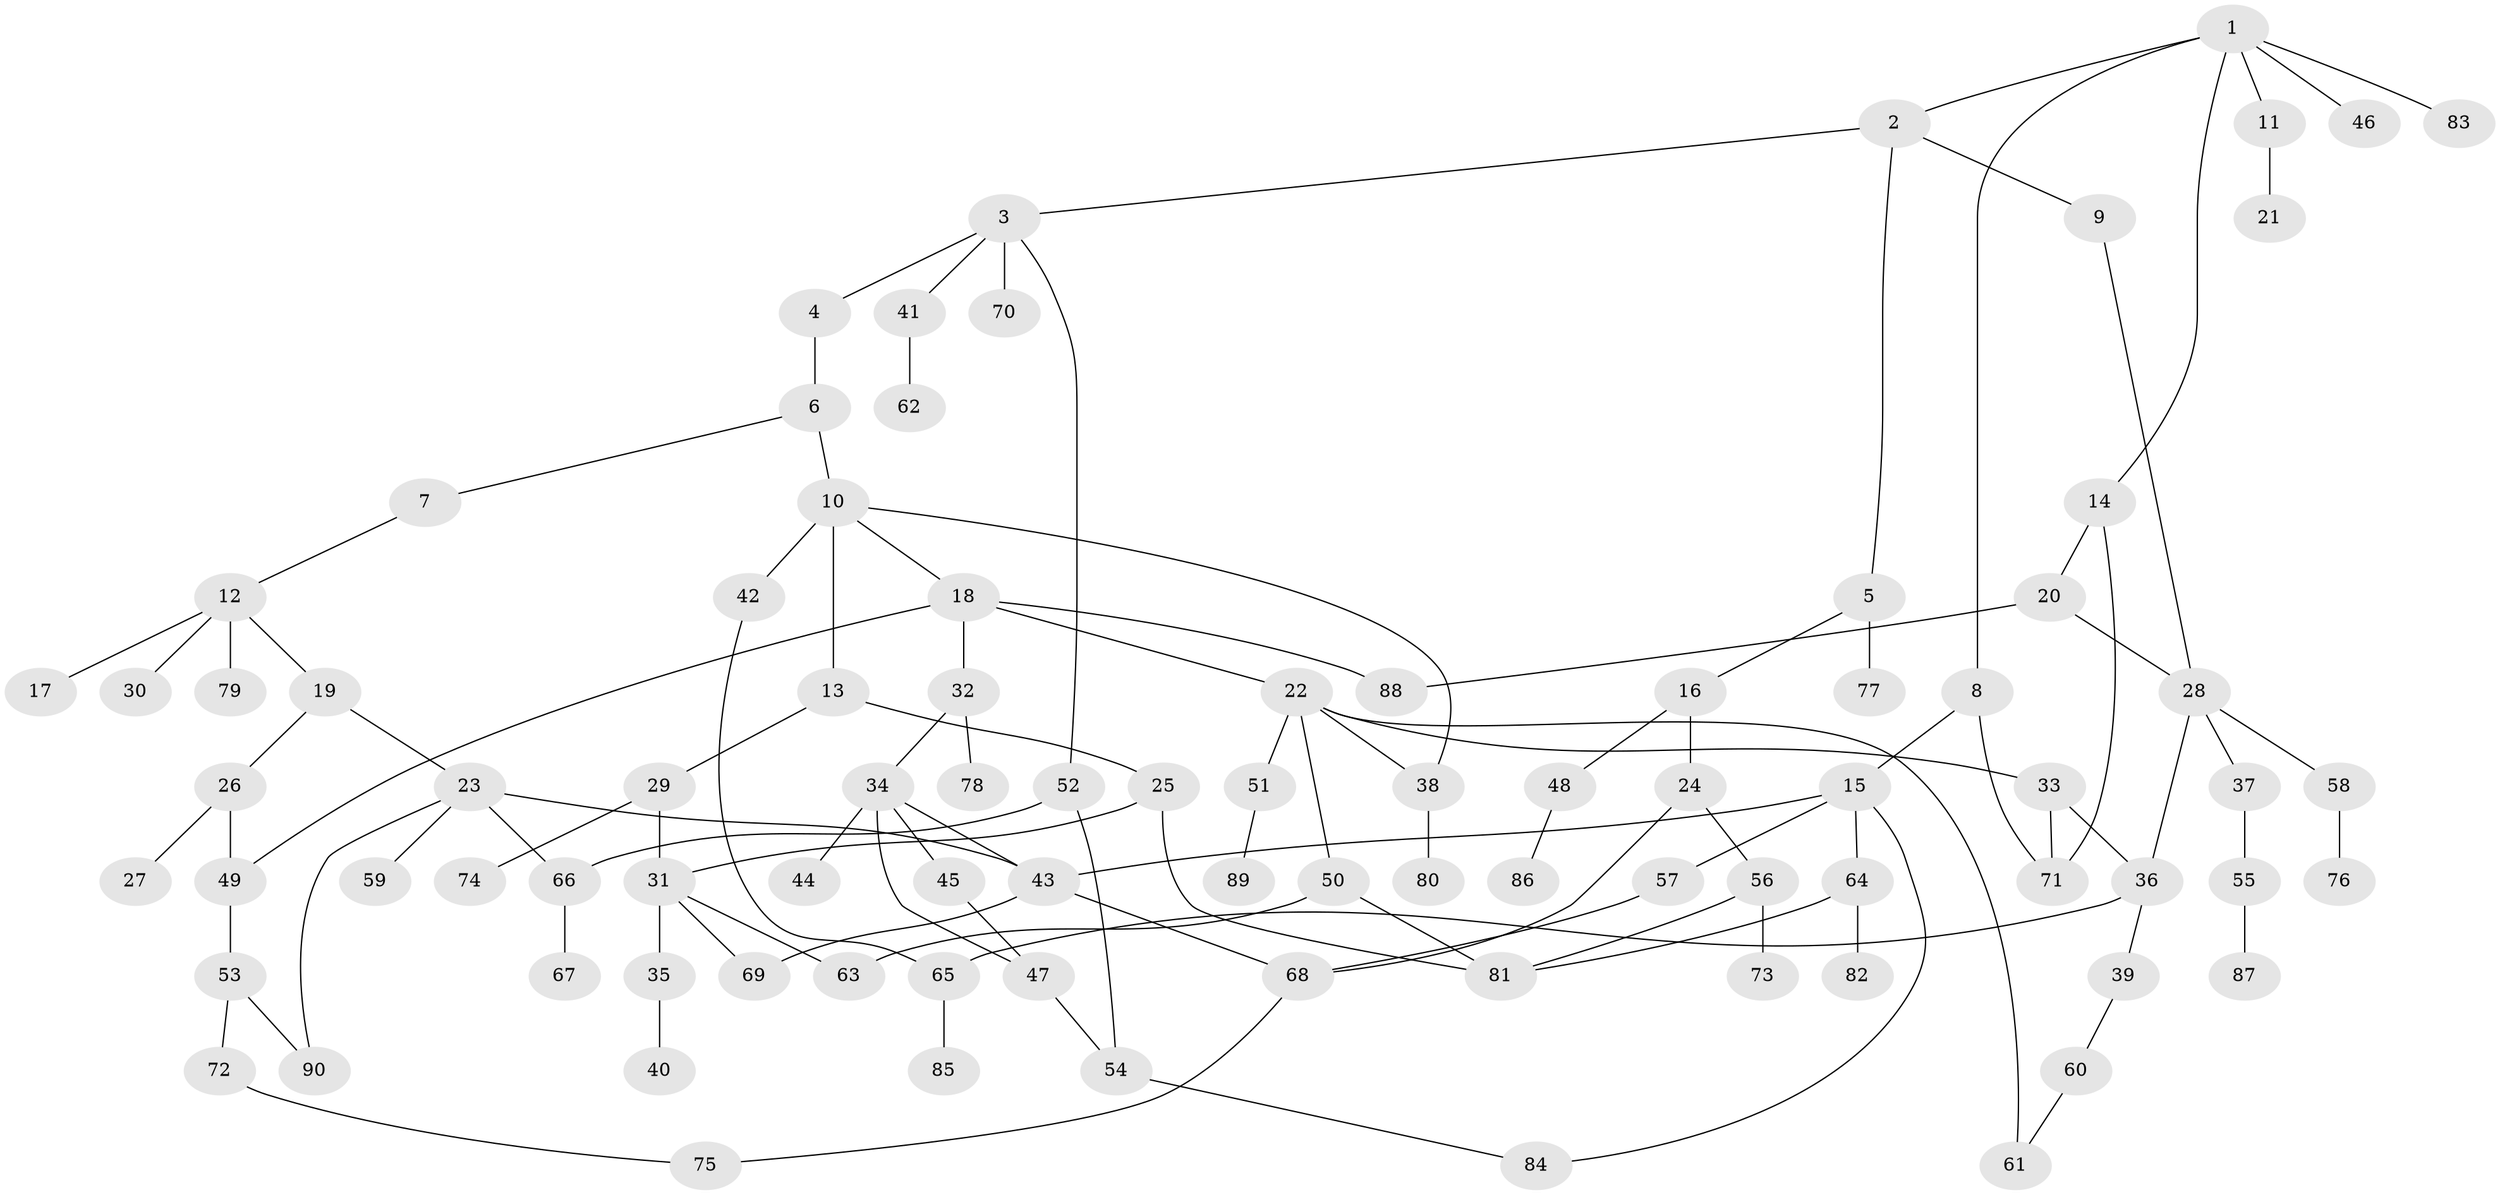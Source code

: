 // coarse degree distribution, {6: 0.05263157894736842, 5: 0.12280701754385964, 4: 0.08771929824561403, 3: 0.15789473684210525, 7: 0.017543859649122806, 1: 0.3684210526315789, 8: 0.017543859649122806, 2: 0.17543859649122806}
// Generated by graph-tools (version 1.1) at 2025/23/03/03/25 07:23:30]
// undirected, 90 vertices, 114 edges
graph export_dot {
graph [start="1"]
  node [color=gray90,style=filled];
  1;
  2;
  3;
  4;
  5;
  6;
  7;
  8;
  9;
  10;
  11;
  12;
  13;
  14;
  15;
  16;
  17;
  18;
  19;
  20;
  21;
  22;
  23;
  24;
  25;
  26;
  27;
  28;
  29;
  30;
  31;
  32;
  33;
  34;
  35;
  36;
  37;
  38;
  39;
  40;
  41;
  42;
  43;
  44;
  45;
  46;
  47;
  48;
  49;
  50;
  51;
  52;
  53;
  54;
  55;
  56;
  57;
  58;
  59;
  60;
  61;
  62;
  63;
  64;
  65;
  66;
  67;
  68;
  69;
  70;
  71;
  72;
  73;
  74;
  75;
  76;
  77;
  78;
  79;
  80;
  81;
  82;
  83;
  84;
  85;
  86;
  87;
  88;
  89;
  90;
  1 -- 2;
  1 -- 8;
  1 -- 11;
  1 -- 14;
  1 -- 46;
  1 -- 83;
  2 -- 3;
  2 -- 5;
  2 -- 9;
  3 -- 4;
  3 -- 41;
  3 -- 52;
  3 -- 70;
  4 -- 6;
  5 -- 16;
  5 -- 77;
  6 -- 7;
  6 -- 10;
  7 -- 12;
  8 -- 15;
  8 -- 71;
  9 -- 28;
  10 -- 13;
  10 -- 18;
  10 -- 42;
  10 -- 38;
  11 -- 21;
  12 -- 17;
  12 -- 19;
  12 -- 30;
  12 -- 79;
  13 -- 25;
  13 -- 29;
  14 -- 20;
  14 -- 71;
  15 -- 57;
  15 -- 64;
  15 -- 84;
  15 -- 43;
  16 -- 24;
  16 -- 48;
  18 -- 22;
  18 -- 32;
  18 -- 49;
  18 -- 88;
  19 -- 23;
  19 -- 26;
  20 -- 28;
  20 -- 88;
  22 -- 33;
  22 -- 38;
  22 -- 50;
  22 -- 51;
  22 -- 61;
  23 -- 43;
  23 -- 59;
  23 -- 66;
  23 -- 90;
  24 -- 56;
  24 -- 68;
  25 -- 31;
  25 -- 81;
  26 -- 27;
  26 -- 49;
  28 -- 36;
  28 -- 37;
  28 -- 58;
  29 -- 74;
  29 -- 31;
  31 -- 35;
  31 -- 63;
  31 -- 69;
  32 -- 34;
  32 -- 78;
  33 -- 36;
  33 -- 71;
  34 -- 44;
  34 -- 45;
  34 -- 47;
  34 -- 43;
  35 -- 40;
  36 -- 39;
  36 -- 65;
  37 -- 55;
  38 -- 80;
  39 -- 60;
  41 -- 62;
  42 -- 65;
  43 -- 68;
  43 -- 69;
  45 -- 47;
  47 -- 54;
  48 -- 86;
  49 -- 53;
  50 -- 63;
  50 -- 81;
  51 -- 89;
  52 -- 54;
  52 -- 66;
  53 -- 72;
  53 -- 90;
  54 -- 84;
  55 -- 87;
  56 -- 73;
  56 -- 81;
  57 -- 68;
  58 -- 76;
  60 -- 61;
  64 -- 81;
  64 -- 82;
  65 -- 85;
  66 -- 67;
  68 -- 75;
  72 -- 75;
}
